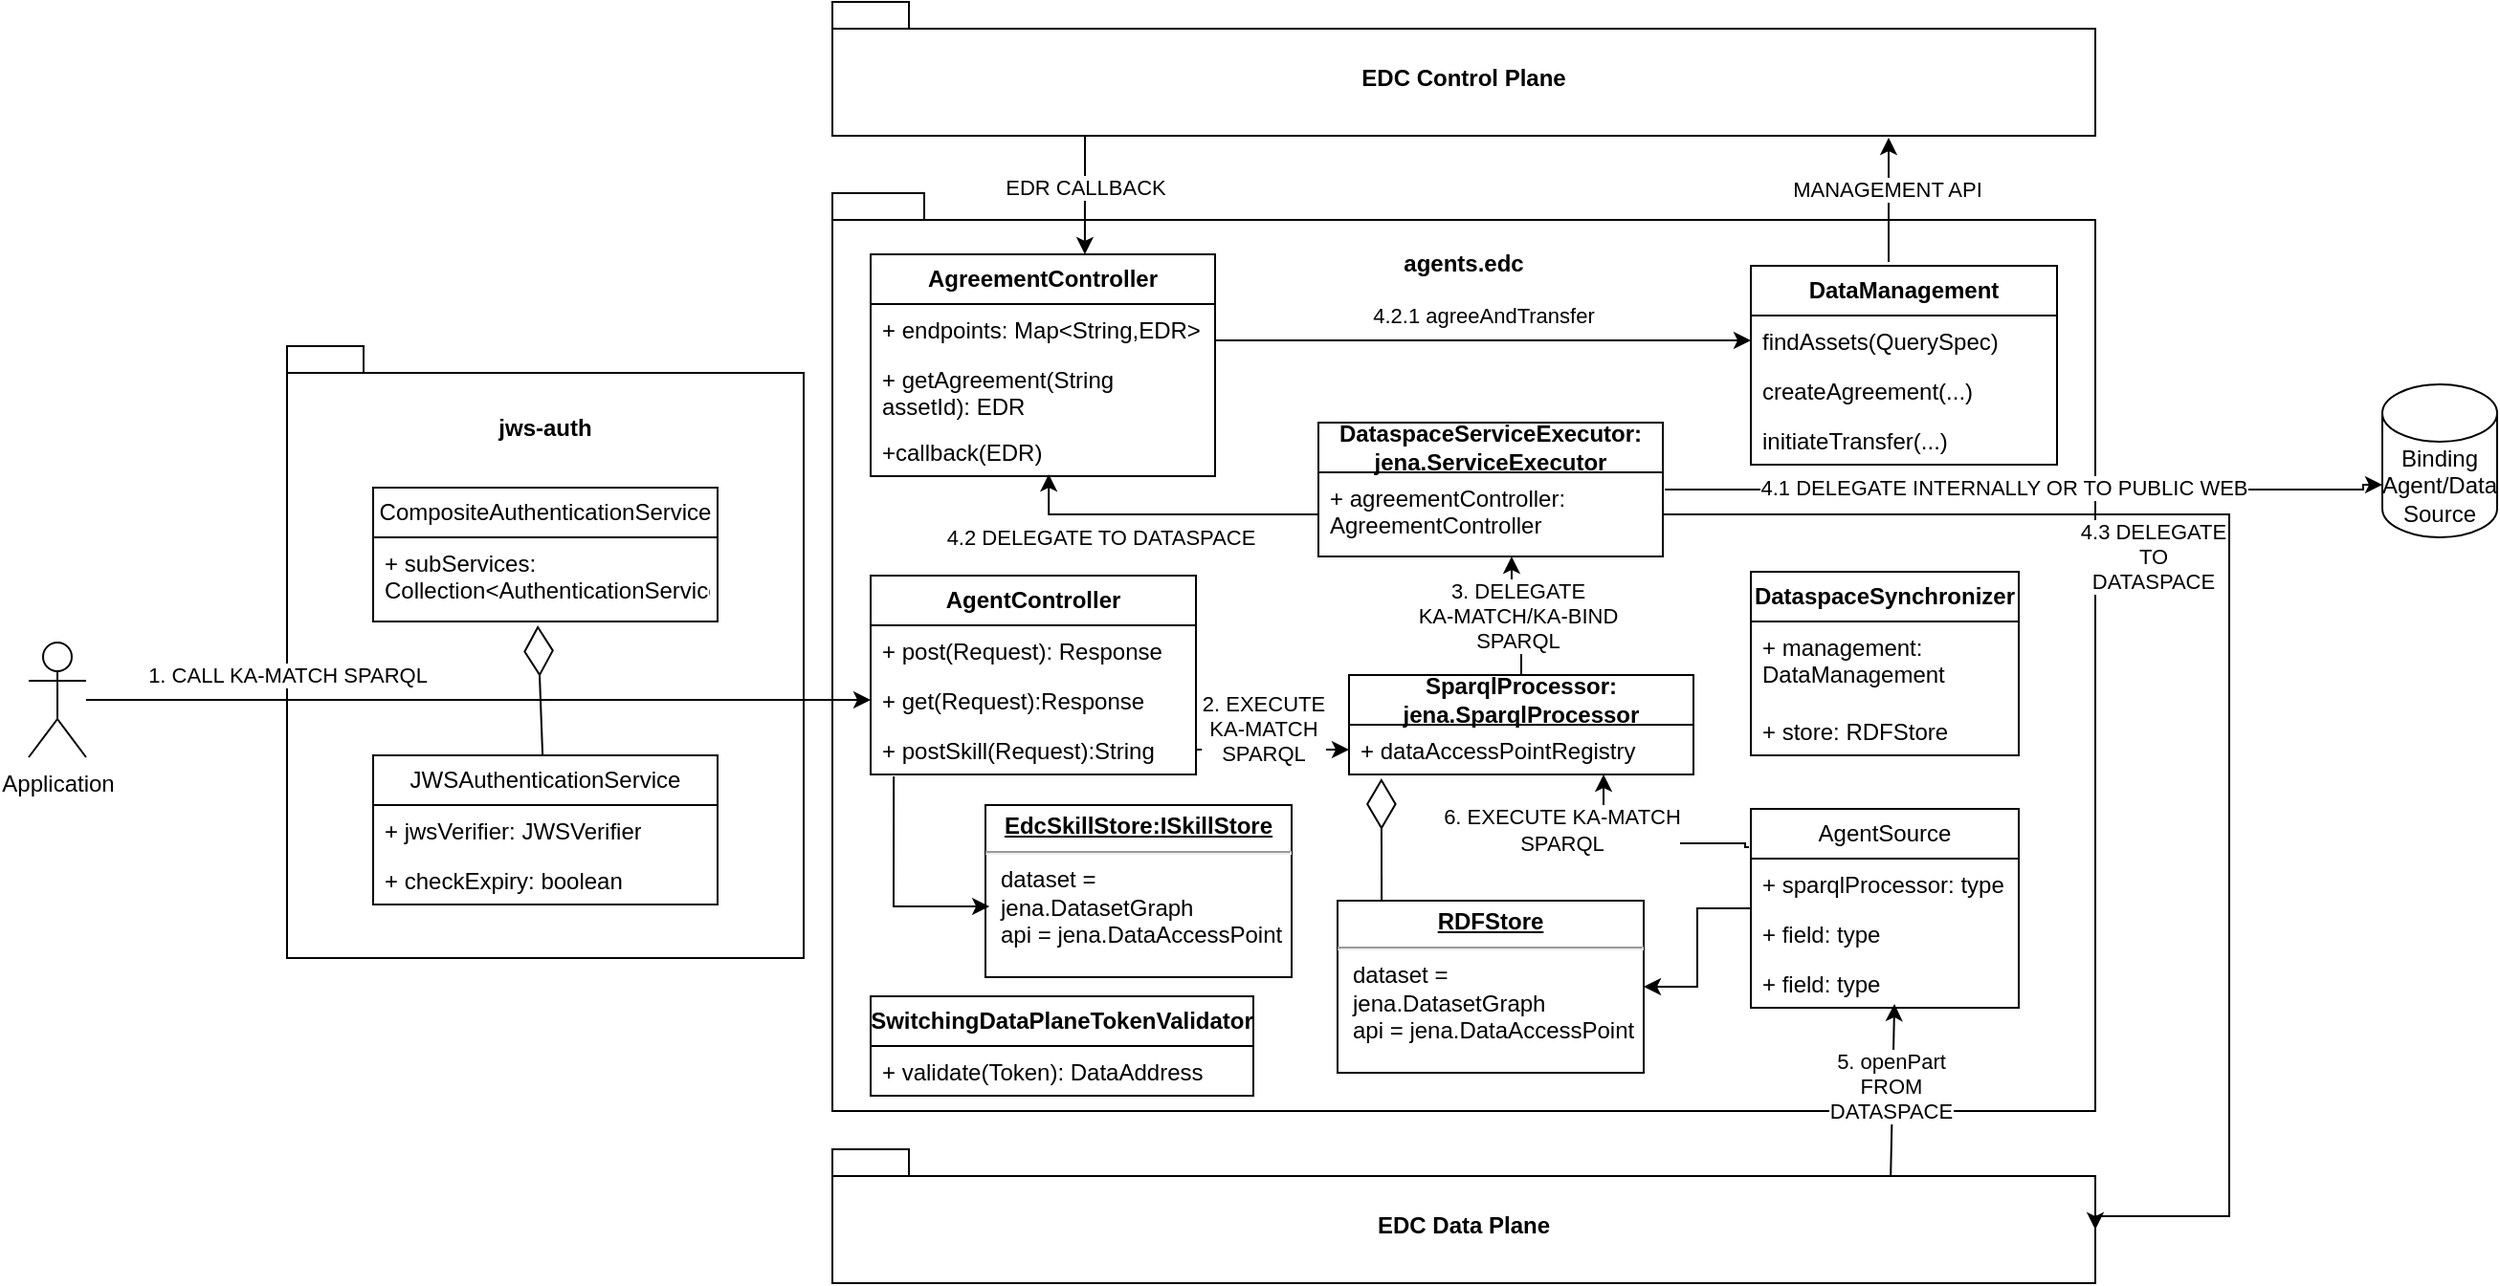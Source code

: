 <mxfile version="21.6.2" type="device">
  <diagram name="Seite-1" id="1SuMrVPNSVhRAulUD09D">
    <mxGraphModel dx="2261" dy="2060" grid="1" gridSize="10" guides="1" tooltips="1" connect="1" arrows="1" fold="1" page="1" pageScale="1" pageWidth="827" pageHeight="1169" math="0" shadow="0">
      <root>
        <mxCell id="0" />
        <mxCell id="1" parent="0" />
        <mxCell id="OMWh26QZF_3R59AXZ8th-39" value="agents.edc&lt;br&gt;&lt;br&gt;&lt;br&gt;&lt;br&gt;&lt;br&gt;&lt;br&gt;&lt;br&gt;&lt;br&gt;&lt;br&gt;&lt;br&gt;&lt;br&gt;&lt;br&gt;&lt;br&gt;&lt;br&gt;&lt;br&gt;&lt;br&gt;&lt;br&gt;&lt;br&gt;&lt;br&gt;&lt;br&gt;&lt;br&gt;&lt;br&gt;&lt;br&gt;&lt;br&gt;&lt;br&gt;&lt;br&gt;&lt;br&gt;&lt;br&gt;&lt;br&gt;&lt;br&gt;" style="shape=folder;fontStyle=1;spacingTop=10;tabWidth=40;tabHeight=14;tabPosition=left;html=1;whiteSpace=wrap;" vertex="1" parent="1">
          <mxGeometry x="70" y="30" width="660" height="480" as="geometry" />
        </mxCell>
        <mxCell id="OMWh26QZF_3R59AXZ8th-37" value="jws-auth&lt;br&gt;&lt;br&gt;&lt;br&gt;&lt;br&gt;&lt;br&gt;&lt;br&gt;&lt;br&gt;&lt;br&gt;&lt;br&gt;&lt;br&gt;&lt;br&gt;&lt;br&gt;&lt;br&gt;&lt;br&gt;&lt;br&gt;&lt;br&gt;&lt;br&gt;&lt;br&gt;" style="shape=folder;fontStyle=1;spacingTop=10;tabWidth=40;tabHeight=14;tabPosition=left;html=1;whiteSpace=wrap;" vertex="1" parent="1">
          <mxGeometry x="-215" y="110" width="270" height="320" as="geometry" />
        </mxCell>
        <mxCell id="OMWh26QZF_3R59AXZ8th-1" value="&lt;b&gt;AgentController&lt;/b&gt;" style="swimlane;fontStyle=0;childLayout=stackLayout;horizontal=1;startSize=26;fillColor=none;horizontalStack=0;resizeParent=1;resizeParentMax=0;resizeLast=0;collapsible=1;marginBottom=0;whiteSpace=wrap;html=1;" vertex="1" parent="1">
          <mxGeometry x="90" y="230" width="170" height="104" as="geometry" />
        </mxCell>
        <mxCell id="OMWh26QZF_3R59AXZ8th-2" value="+ post(Request): Response" style="text;strokeColor=none;fillColor=none;align=left;verticalAlign=top;spacingLeft=4;spacingRight=4;overflow=hidden;rotatable=0;points=[[0,0.5],[1,0.5]];portConstraint=eastwest;whiteSpace=wrap;html=1;" vertex="1" parent="OMWh26QZF_3R59AXZ8th-1">
          <mxGeometry y="26" width="170" height="26" as="geometry" />
        </mxCell>
        <mxCell id="OMWh26QZF_3R59AXZ8th-3" value="+ get(Request):Response" style="text;strokeColor=none;fillColor=none;align=left;verticalAlign=top;spacingLeft=4;spacingRight=4;overflow=hidden;rotatable=0;points=[[0,0.5],[1,0.5]];portConstraint=eastwest;whiteSpace=wrap;html=1;" vertex="1" parent="OMWh26QZF_3R59AXZ8th-1">
          <mxGeometry y="52" width="170" height="26" as="geometry" />
        </mxCell>
        <mxCell id="OMWh26QZF_3R59AXZ8th-4" value="+ postSkill(Request):String" style="text;strokeColor=none;fillColor=none;align=left;verticalAlign=top;spacingLeft=4;spacingRight=4;overflow=hidden;rotatable=0;points=[[0,0.5],[1,0.5]];portConstraint=eastwest;whiteSpace=wrap;html=1;" vertex="1" parent="OMWh26QZF_3R59AXZ8th-1">
          <mxGeometry y="78" width="170" height="26" as="geometry" />
        </mxCell>
        <mxCell id="OMWh26QZF_3R59AXZ8th-54" value="3. DELEGATE&lt;br&gt;KA-MATCH/KA-BIND&lt;br&gt;SPARQL" style="edgeStyle=orthogonalEdgeStyle;rounded=0;orthogonalLoop=1;jettySize=auto;html=1;exitX=0.5;exitY=0;exitDx=0;exitDy=0;entryX=0.561;entryY=1;entryDx=0;entryDy=0;entryPerimeter=0;" edge="1" parent="1" source="OMWh26QZF_3R59AXZ8th-5" target="OMWh26QZF_3R59AXZ8th-14">
          <mxGeometry relative="1" as="geometry" />
        </mxCell>
        <mxCell id="OMWh26QZF_3R59AXZ8th-5" value="&lt;b&gt;SparqlProcessor: jena.SparqlProcessor&lt;/b&gt;" style="swimlane;fontStyle=0;childLayout=stackLayout;horizontal=1;startSize=26;fillColor=none;horizontalStack=0;resizeParent=1;resizeParentMax=0;resizeLast=0;collapsible=1;marginBottom=0;whiteSpace=wrap;html=1;" vertex="1" parent="1">
          <mxGeometry x="340" y="282" width="180" height="52" as="geometry" />
        </mxCell>
        <mxCell id="OMWh26QZF_3R59AXZ8th-6" value="+ dataAccessPointRegistry" style="text;strokeColor=none;fillColor=none;align=left;verticalAlign=top;spacingLeft=4;spacingRight=4;overflow=hidden;rotatable=0;points=[[0,0.5],[1,0.5]];portConstraint=eastwest;whiteSpace=wrap;html=1;" vertex="1" parent="OMWh26QZF_3R59AXZ8th-5">
          <mxGeometry y="26" width="180" height="26" as="geometry" />
        </mxCell>
        <mxCell id="OMWh26QZF_3R59AXZ8th-13" value="&lt;b&gt;DataspaceServiceExecutor: jena.ServiceExecutor&lt;/b&gt;" style="swimlane;fontStyle=0;childLayout=stackLayout;horizontal=1;startSize=26;fillColor=none;horizontalStack=0;resizeParent=1;resizeParentMax=0;resizeLast=0;collapsible=1;marginBottom=0;whiteSpace=wrap;html=1;" vertex="1" parent="1">
          <mxGeometry x="324" y="150" width="180" height="70" as="geometry" />
        </mxCell>
        <mxCell id="OMWh26QZF_3R59AXZ8th-14" value="+ agreementController: AgreementController" style="text;strokeColor=none;fillColor=none;align=left;verticalAlign=top;spacingLeft=4;spacingRight=4;overflow=hidden;rotatable=0;points=[[0,0.5],[1,0.5]];portConstraint=eastwest;whiteSpace=wrap;html=1;" vertex="1" parent="OMWh26QZF_3R59AXZ8th-13">
          <mxGeometry y="26" width="180" height="44" as="geometry" />
        </mxCell>
        <mxCell id="OMWh26QZF_3R59AXZ8th-17" value="&lt;b&gt;DataManagement&lt;/b&gt;" style="swimlane;fontStyle=0;childLayout=stackLayout;horizontal=1;startSize=26;fillColor=none;horizontalStack=0;resizeParent=1;resizeParentMax=0;resizeLast=0;collapsible=1;marginBottom=0;whiteSpace=wrap;html=1;" vertex="1" parent="1">
          <mxGeometry x="550" y="68" width="160" height="104" as="geometry" />
        </mxCell>
        <mxCell id="OMWh26QZF_3R59AXZ8th-18" value="findAssets(QuerySpec)" style="text;strokeColor=none;fillColor=none;align=left;verticalAlign=top;spacingLeft=4;spacingRight=4;overflow=hidden;rotatable=0;points=[[0,0.5],[1,0.5]];portConstraint=eastwest;whiteSpace=wrap;html=1;" vertex="1" parent="OMWh26QZF_3R59AXZ8th-17">
          <mxGeometry y="26" width="160" height="26" as="geometry" />
        </mxCell>
        <mxCell id="OMWh26QZF_3R59AXZ8th-19" value="createAgreement(...)" style="text;strokeColor=none;fillColor=none;align=left;verticalAlign=top;spacingLeft=4;spacingRight=4;overflow=hidden;rotatable=0;points=[[0,0.5],[1,0.5]];portConstraint=eastwest;whiteSpace=wrap;html=1;" vertex="1" parent="OMWh26QZF_3R59AXZ8th-17">
          <mxGeometry y="52" width="160" height="26" as="geometry" />
        </mxCell>
        <mxCell id="OMWh26QZF_3R59AXZ8th-20" value="initiateTransfer(...)" style="text;strokeColor=none;fillColor=none;align=left;verticalAlign=top;spacingLeft=4;spacingRight=4;overflow=hidden;rotatable=0;points=[[0,0.5],[1,0.5]];portConstraint=eastwest;whiteSpace=wrap;html=1;" vertex="1" parent="OMWh26QZF_3R59AXZ8th-17">
          <mxGeometry y="78" width="160" height="26" as="geometry" />
        </mxCell>
        <mxCell id="OMWh26QZF_3R59AXZ8th-60" style="edgeStyle=orthogonalEdgeStyle;rounded=0;orthogonalLoop=1;jettySize=auto;html=1;exitX=0.45;exitY=-0.019;exitDx=0;exitDy=0;exitPerimeter=0;" edge="1" parent="1" source="OMWh26QZF_3R59AXZ8th-17">
          <mxGeometry relative="1" as="geometry">
            <mxPoint x="622" y="1" as="targetPoint" />
            <Array as="points">
              <mxPoint x="622" y="1" />
            </Array>
          </mxGeometry>
        </mxCell>
        <mxCell id="OMWh26QZF_3R59AXZ8th-63" value="MANAGEMENT API" style="edgeLabel;html=1;align=center;verticalAlign=middle;resizable=0;points=[];" vertex="1" connectable="0" parent="OMWh26QZF_3R59AXZ8th-60">
          <mxGeometry x="0.036" y="1" relative="1" as="geometry">
            <mxPoint y="-5" as="offset" />
          </mxGeometry>
        </mxCell>
        <mxCell id="OMWh26QZF_3R59AXZ8th-21" value="&lt;b&gt;AgreementController&lt;/b&gt;" style="swimlane;fontStyle=0;childLayout=stackLayout;horizontal=1;startSize=26;fillColor=none;horizontalStack=0;resizeParent=1;resizeParentMax=0;resizeLast=0;collapsible=1;marginBottom=0;whiteSpace=wrap;html=1;" vertex="1" parent="1">
          <mxGeometry x="90" y="62" width="180" height="116" as="geometry" />
        </mxCell>
        <mxCell id="OMWh26QZF_3R59AXZ8th-22" value="+ endpoints: Map&amp;lt;String,EDR&amp;gt;" style="text;strokeColor=none;fillColor=none;align=left;verticalAlign=top;spacingLeft=4;spacingRight=4;overflow=hidden;rotatable=0;points=[[0,0.5],[1,0.5]];portConstraint=eastwest;whiteSpace=wrap;html=1;" vertex="1" parent="OMWh26QZF_3R59AXZ8th-21">
          <mxGeometry y="26" width="180" height="26" as="geometry" />
        </mxCell>
        <mxCell id="OMWh26QZF_3R59AXZ8th-23" value="+ getAgreement(String assetId): EDR" style="text;strokeColor=none;fillColor=none;align=left;verticalAlign=top;spacingLeft=4;spacingRight=4;overflow=hidden;rotatable=0;points=[[0,0.5],[1,0.5]];portConstraint=eastwest;whiteSpace=wrap;html=1;" vertex="1" parent="OMWh26QZF_3R59AXZ8th-21">
          <mxGeometry y="52" width="180" height="38" as="geometry" />
        </mxCell>
        <mxCell id="OMWh26QZF_3R59AXZ8th-24" value="+callback(EDR)" style="text;strokeColor=none;fillColor=none;align=left;verticalAlign=top;spacingLeft=4;spacingRight=4;overflow=hidden;rotatable=0;points=[[0,0.5],[1,0.5]];portConstraint=eastwest;whiteSpace=wrap;html=1;" vertex="1" parent="OMWh26QZF_3R59AXZ8th-21">
          <mxGeometry y="90" width="180" height="26" as="geometry" />
        </mxCell>
        <mxCell id="OMWh26QZF_3R59AXZ8th-25" value="&lt;b&gt;SwitchingDataPlaneTokenValidator&lt;/b&gt;" style="swimlane;fontStyle=0;childLayout=stackLayout;horizontal=1;startSize=26;fillColor=none;horizontalStack=0;resizeParent=1;resizeParentMax=0;resizeLast=0;collapsible=1;marginBottom=0;whiteSpace=wrap;html=1;" vertex="1" parent="1">
          <mxGeometry x="90" y="450" width="200" height="52" as="geometry" />
        </mxCell>
        <mxCell id="OMWh26QZF_3R59AXZ8th-26" value="+ validate(Token): DataAddress" style="text;strokeColor=none;fillColor=none;align=left;verticalAlign=top;spacingLeft=4;spacingRight=4;overflow=hidden;rotatable=0;points=[[0,0.5],[1,0.5]];portConstraint=eastwest;whiteSpace=wrap;html=1;" vertex="1" parent="OMWh26QZF_3R59AXZ8th-25">
          <mxGeometry y="26" width="200" height="26" as="geometry" />
        </mxCell>
        <mxCell id="OMWh26QZF_3R59AXZ8th-29" value="CompositeAuthenticationService" style="swimlane;fontStyle=0;childLayout=stackLayout;horizontal=1;startSize=26;fillColor=none;horizontalStack=0;resizeParent=1;resizeParentMax=0;resizeLast=0;collapsible=1;marginBottom=0;whiteSpace=wrap;html=1;" vertex="1" parent="1">
          <mxGeometry x="-170" y="184" width="180" height="70" as="geometry" />
        </mxCell>
        <mxCell id="OMWh26QZF_3R59AXZ8th-30" value="+ subServices: Collection&amp;lt;AuthenticationService&amp;gt;" style="text;strokeColor=none;fillColor=none;align=left;verticalAlign=top;spacingLeft=4;spacingRight=4;overflow=hidden;rotatable=0;points=[[0,0.5],[1,0.5]];portConstraint=eastwest;whiteSpace=wrap;html=1;" vertex="1" parent="OMWh26QZF_3R59AXZ8th-29">
          <mxGeometry y="26" width="180" height="44" as="geometry" />
        </mxCell>
        <mxCell id="OMWh26QZF_3R59AXZ8th-33" value="JWSAuthenticationService" style="swimlane;fontStyle=0;childLayout=stackLayout;horizontal=1;startSize=26;fillColor=none;horizontalStack=0;resizeParent=1;resizeParentMax=0;resizeLast=0;collapsible=1;marginBottom=0;whiteSpace=wrap;html=1;" vertex="1" parent="1">
          <mxGeometry x="-170" y="324" width="180" height="78" as="geometry" />
        </mxCell>
        <mxCell id="OMWh26QZF_3R59AXZ8th-34" value="+ jwsVerifier: JWSVerifier" style="text;strokeColor=none;fillColor=none;align=left;verticalAlign=top;spacingLeft=4;spacingRight=4;overflow=hidden;rotatable=0;points=[[0,0.5],[1,0.5]];portConstraint=eastwest;whiteSpace=wrap;html=1;" vertex="1" parent="OMWh26QZF_3R59AXZ8th-33">
          <mxGeometry y="26" width="180" height="26" as="geometry" />
        </mxCell>
        <mxCell id="OMWh26QZF_3R59AXZ8th-35" value="+ checkExpiry: boolean" style="text;strokeColor=none;fillColor=none;align=left;verticalAlign=top;spacingLeft=4;spacingRight=4;overflow=hidden;rotatable=0;points=[[0,0.5],[1,0.5]];portConstraint=eastwest;whiteSpace=wrap;html=1;" vertex="1" parent="OMWh26QZF_3R59AXZ8th-33">
          <mxGeometry y="52" width="180" height="26" as="geometry" />
        </mxCell>
        <mxCell id="OMWh26QZF_3R59AXZ8th-38" value="" style="endArrow=diamondThin;endFill=0;endSize=24;html=1;rounded=0;entryX=0.478;entryY=1.045;entryDx=0;entryDy=0;entryPerimeter=0;" edge="1" parent="1" source="OMWh26QZF_3R59AXZ8th-33" target="OMWh26QZF_3R59AXZ8th-30">
          <mxGeometry width="160" relative="1" as="geometry">
            <mxPoint x="360" y="420" as="sourcePoint" />
            <mxPoint x="520" y="420" as="targetPoint" />
          </mxGeometry>
        </mxCell>
        <mxCell id="OMWh26QZF_3R59AXZ8th-40" value="&lt;p style=&quot;margin:0px;margin-top:4px;text-align:center;text-decoration:underline;&quot;&gt;&lt;b&gt;RDFStore&lt;/b&gt;&lt;/p&gt;&lt;hr&gt;&lt;p style=&quot;margin:0px;margin-left:8px;&quot;&gt;dataset = jena.DatasetGraph&lt;br&gt;api = jena.DataAccessPoint&lt;br&gt;&lt;/p&gt;" style="verticalAlign=top;align=left;overflow=fill;fontSize=12;fontFamily=Helvetica;html=1;whiteSpace=wrap;" vertex="1" parent="1">
          <mxGeometry x="334" y="400" width="160" height="90" as="geometry" />
        </mxCell>
        <mxCell id="OMWh26QZF_3R59AXZ8th-41" value="&lt;b&gt;DataspaceSynchronizer&lt;/b&gt;" style="swimlane;fontStyle=0;childLayout=stackLayout;horizontal=1;startSize=26;fillColor=none;horizontalStack=0;resizeParent=1;resizeParentMax=0;resizeLast=0;collapsible=1;marginBottom=0;whiteSpace=wrap;html=1;" vertex="1" parent="1">
          <mxGeometry x="550" y="228" width="140" height="96" as="geometry" />
        </mxCell>
        <mxCell id="OMWh26QZF_3R59AXZ8th-42" value="+ management: DataManagement" style="text;strokeColor=none;fillColor=none;align=left;verticalAlign=top;spacingLeft=4;spacingRight=4;overflow=hidden;rotatable=0;points=[[0,0.5],[1,0.5]];portConstraint=eastwest;whiteSpace=wrap;html=1;" vertex="1" parent="OMWh26QZF_3R59AXZ8th-41">
          <mxGeometry y="26" width="140" height="44" as="geometry" />
        </mxCell>
        <mxCell id="OMWh26QZF_3R59AXZ8th-43" value="+ store: RDFStore" style="text;strokeColor=none;fillColor=none;align=left;verticalAlign=top;spacingLeft=4;spacingRight=4;overflow=hidden;rotatable=0;points=[[0,0.5],[1,0.5]];portConstraint=eastwest;whiteSpace=wrap;html=1;" vertex="1" parent="OMWh26QZF_3R59AXZ8th-41">
          <mxGeometry y="70" width="140" height="26" as="geometry" />
        </mxCell>
        <mxCell id="OMWh26QZF_3R59AXZ8th-45" value="&lt;p style=&quot;margin:0px;margin-top:4px;text-align:center;text-decoration:underline;&quot;&gt;&lt;b&gt;EdcSkillStore:ISkillStore&lt;/b&gt;&lt;/p&gt;&lt;hr&gt;&lt;p style=&quot;margin:0px;margin-left:8px;&quot;&gt;dataset = jena.DatasetGraph&lt;br&gt;api = jena.DataAccessPoint&lt;br&gt;&lt;/p&gt;" style="verticalAlign=top;align=left;overflow=fill;fontSize=12;fontFamily=Helvetica;html=1;whiteSpace=wrap;" vertex="1" parent="1">
          <mxGeometry x="150" y="350" width="160" height="90" as="geometry" />
        </mxCell>
        <mxCell id="OMWh26QZF_3R59AXZ8th-61" style="edgeStyle=orthogonalEdgeStyle;rounded=0;orthogonalLoop=1;jettySize=auto;html=1;entryX=0.622;entryY=0;entryDx=0;entryDy=0;entryPerimeter=0;exitX=0.2;exitY=0.986;exitDx=0;exitDy=0;exitPerimeter=0;" edge="1" parent="1" source="OMWh26QZF_3R59AXZ8th-46" target="OMWh26QZF_3R59AXZ8th-21">
          <mxGeometry relative="1" as="geometry" />
        </mxCell>
        <mxCell id="OMWh26QZF_3R59AXZ8th-62" value="EDR CALLBACK" style="edgeLabel;html=1;align=center;verticalAlign=middle;resizable=0;points=[];" vertex="1" connectable="0" parent="OMWh26QZF_3R59AXZ8th-61">
          <mxGeometry x="-0.112" relative="1" as="geometry">
            <mxPoint as="offset" />
          </mxGeometry>
        </mxCell>
        <mxCell id="OMWh26QZF_3R59AXZ8th-46" value="EDC Control Plane" style="shape=folder;fontStyle=1;spacingTop=10;tabWidth=40;tabHeight=14;tabPosition=left;html=1;whiteSpace=wrap;" vertex="1" parent="1">
          <mxGeometry x="70" y="-70" width="660" height="70" as="geometry" />
        </mxCell>
        <mxCell id="OMWh26QZF_3R59AXZ8th-47" value="EDC Data Plane" style="shape=folder;fontStyle=1;spacingTop=10;tabWidth=40;tabHeight=14;tabPosition=left;html=1;whiteSpace=wrap;" vertex="1" parent="1">
          <mxGeometry x="70" y="530" width="660" height="70" as="geometry" />
        </mxCell>
        <mxCell id="OMWh26QZF_3R59AXZ8th-49" style="edgeStyle=orthogonalEdgeStyle;rounded=0;orthogonalLoop=1;jettySize=auto;html=1;entryX=0;entryY=0.5;entryDx=0;entryDy=0;" edge="1" parent="1" source="OMWh26QZF_3R59AXZ8th-48" target="OMWh26QZF_3R59AXZ8th-3">
          <mxGeometry relative="1" as="geometry" />
        </mxCell>
        <mxCell id="OMWh26QZF_3R59AXZ8th-50" value="1. CALL KA-MATCH SPARQL" style="edgeLabel;html=1;align=center;verticalAlign=middle;resizable=0;points=[];" vertex="1" connectable="0" parent="OMWh26QZF_3R59AXZ8th-49">
          <mxGeometry x="-0.293" relative="1" as="geometry">
            <mxPoint x="-40" y="-13" as="offset" />
          </mxGeometry>
        </mxCell>
        <mxCell id="OMWh26QZF_3R59AXZ8th-48" value="Application" style="shape=umlActor;verticalLabelPosition=bottom;verticalAlign=top;html=1;" vertex="1" parent="1">
          <mxGeometry x="-350" y="265" width="30" height="60" as="geometry" />
        </mxCell>
        <mxCell id="OMWh26QZF_3R59AXZ8th-51" style="edgeStyle=orthogonalEdgeStyle;rounded=0;orthogonalLoop=1;jettySize=auto;html=1;" edge="1" parent="1" source="OMWh26QZF_3R59AXZ8th-4" target="OMWh26QZF_3R59AXZ8th-6">
          <mxGeometry relative="1" as="geometry" />
        </mxCell>
        <mxCell id="OMWh26QZF_3R59AXZ8th-52" value="2. EXECUTE&lt;br&gt;KA-MATCH&lt;br&gt;SPARQL" style="edgeLabel;html=1;align=center;verticalAlign=middle;resizable=0;points=[];" vertex="1" connectable="0" parent="OMWh26QZF_3R59AXZ8th-51">
          <mxGeometry x="-0.265" y="-2" relative="1" as="geometry">
            <mxPoint x="5" y="-13" as="offset" />
          </mxGeometry>
        </mxCell>
        <mxCell id="OMWh26QZF_3R59AXZ8th-70" style="edgeStyle=orthogonalEdgeStyle;rounded=0;orthogonalLoop=1;jettySize=auto;html=1;entryX=0.739;entryY=1;entryDx=0;entryDy=0;entryPerimeter=0;exitX=-0.007;exitY=0.192;exitDx=0;exitDy=0;exitPerimeter=0;" edge="1" parent="1" source="OMWh26QZF_3R59AXZ8th-9" target="OMWh26QZF_3R59AXZ8th-6">
          <mxGeometry relative="1" as="geometry">
            <Array as="points">
              <mxPoint x="547" y="372" />
              <mxPoint x="547" y="370" />
              <mxPoint x="473" y="370" />
            </Array>
          </mxGeometry>
        </mxCell>
        <mxCell id="OMWh26QZF_3R59AXZ8th-71" value="6. EXECUTE KA-MATCH&lt;br&gt;SPARQL" style="edgeLabel;html=1;align=center;verticalAlign=middle;resizable=0;points=[];" vertex="1" connectable="0" parent="OMWh26QZF_3R59AXZ8th-70">
          <mxGeometry x="0.295" y="-2" relative="1" as="geometry">
            <mxPoint x="-26" y="-5" as="offset" />
          </mxGeometry>
        </mxCell>
        <mxCell id="OMWh26QZF_3R59AXZ8th-72" value="" style="edgeStyle=orthogonalEdgeStyle;rounded=0;orthogonalLoop=1;jettySize=auto;html=1;" edge="1" parent="1" source="OMWh26QZF_3R59AXZ8th-9" target="OMWh26QZF_3R59AXZ8th-40">
          <mxGeometry relative="1" as="geometry" />
        </mxCell>
        <mxCell id="OMWh26QZF_3R59AXZ8th-9" value="AgentSource" style="swimlane;fontStyle=0;childLayout=stackLayout;horizontal=1;startSize=26;fillColor=none;horizontalStack=0;resizeParent=1;resizeParentMax=0;resizeLast=0;collapsible=1;marginBottom=0;whiteSpace=wrap;html=1;" vertex="1" parent="1">
          <mxGeometry x="550" y="352" width="140" height="104" as="geometry" />
        </mxCell>
        <mxCell id="OMWh26QZF_3R59AXZ8th-10" value="+ sparqlProcessor: type" style="text;strokeColor=none;fillColor=none;align=left;verticalAlign=top;spacingLeft=4;spacingRight=4;overflow=hidden;rotatable=0;points=[[0,0.5],[1,0.5]];portConstraint=eastwest;whiteSpace=wrap;html=1;" vertex="1" parent="OMWh26QZF_3R59AXZ8th-9">
          <mxGeometry y="26" width="140" height="26" as="geometry" />
        </mxCell>
        <mxCell id="OMWh26QZF_3R59AXZ8th-11" value="+ field: type" style="text;strokeColor=none;fillColor=none;align=left;verticalAlign=top;spacingLeft=4;spacingRight=4;overflow=hidden;rotatable=0;points=[[0,0.5],[1,0.5]];portConstraint=eastwest;whiteSpace=wrap;html=1;" vertex="1" parent="OMWh26QZF_3R59AXZ8th-9">
          <mxGeometry y="52" width="140" height="26" as="geometry" />
        </mxCell>
        <mxCell id="OMWh26QZF_3R59AXZ8th-12" value="+ field: type" style="text;strokeColor=none;fillColor=none;align=left;verticalAlign=top;spacingLeft=4;spacingRight=4;overflow=hidden;rotatable=0;points=[[0,0.5],[1,0.5]];portConstraint=eastwest;whiteSpace=wrap;html=1;" vertex="1" parent="OMWh26QZF_3R59AXZ8th-9">
          <mxGeometry y="78" width="140" height="26" as="geometry" />
        </mxCell>
        <mxCell id="OMWh26QZF_3R59AXZ8th-53" value="" style="endArrow=classic;html=1;rounded=0;exitX=0.071;exitY=1.038;exitDx=0;exitDy=0;exitPerimeter=0;entryX=0.013;entryY=0.589;entryDx=0;entryDy=0;entryPerimeter=0;" edge="1" parent="1" source="OMWh26QZF_3R59AXZ8th-4" target="OMWh26QZF_3R59AXZ8th-45">
          <mxGeometry width="50" height="50" relative="1" as="geometry">
            <mxPoint x="310" y="380" as="sourcePoint" />
            <mxPoint x="360" y="330" as="targetPoint" />
            <Array as="points">
              <mxPoint x="102" y="403" />
            </Array>
          </mxGeometry>
        </mxCell>
        <mxCell id="OMWh26QZF_3R59AXZ8th-55" value="Binding Agent/Data Source" style="shape=cylinder3;whiteSpace=wrap;html=1;boundedLbl=1;backgroundOutline=1;size=15;" vertex="1" parent="1">
          <mxGeometry x="880" y="130" width="60" height="80" as="geometry" />
        </mxCell>
        <mxCell id="OMWh26QZF_3R59AXZ8th-56" style="edgeStyle=orthogonalEdgeStyle;rounded=0;orthogonalLoop=1;jettySize=auto;html=1;entryX=0;entryY=0;entryDx=0;entryDy=52.5;entryPerimeter=0;exitX=1.006;exitY=0.205;exitDx=0;exitDy=0;exitPerimeter=0;" edge="1" parent="1" source="OMWh26QZF_3R59AXZ8th-14" target="OMWh26QZF_3R59AXZ8th-55">
          <mxGeometry relative="1" as="geometry">
            <Array as="points">
              <mxPoint x="870" y="185" />
            </Array>
          </mxGeometry>
        </mxCell>
        <mxCell id="OMWh26QZF_3R59AXZ8th-57" value="4.1 DELEGATE INTERNALLY OR TO PUBLIC WEB" style="edgeLabel;html=1;align=center;verticalAlign=middle;resizable=0;points=[];" vertex="1" connectable="0" parent="OMWh26QZF_3R59AXZ8th-56">
          <mxGeometry x="-0.286" relative="1" as="geometry">
            <mxPoint x="42" y="-1" as="offset" />
          </mxGeometry>
        </mxCell>
        <mxCell id="OMWh26QZF_3R59AXZ8th-58" style="edgeStyle=orthogonalEdgeStyle;rounded=0;orthogonalLoop=1;jettySize=auto;html=1;entryX=0.517;entryY=0.962;entryDx=0;entryDy=0;entryPerimeter=0;" edge="1" parent="1" source="OMWh26QZF_3R59AXZ8th-14" target="OMWh26QZF_3R59AXZ8th-24">
          <mxGeometry relative="1" as="geometry" />
        </mxCell>
        <mxCell id="OMWh26QZF_3R59AXZ8th-59" value="4.2 DELEGATE TO DATASPACE" style="edgeLabel;html=1;align=center;verticalAlign=middle;resizable=0;points=[];" vertex="1" connectable="0" parent="OMWh26QZF_3R59AXZ8th-58">
          <mxGeometry x="0.298" y="1" relative="1" as="geometry">
            <mxPoint x="-9" y="11" as="offset" />
          </mxGeometry>
        </mxCell>
        <mxCell id="OMWh26QZF_3R59AXZ8th-64" style="edgeStyle=orthogonalEdgeStyle;rounded=0;orthogonalLoop=1;jettySize=auto;html=1;entryX=0;entryY=0.5;entryDx=0;entryDy=0;" edge="1" parent="1" target="OMWh26QZF_3R59AXZ8th-18">
          <mxGeometry relative="1" as="geometry">
            <mxPoint x="270" y="107" as="sourcePoint" />
            <Array as="points">
              <mxPoint x="480" y="107" />
              <mxPoint x="480" y="107" />
            </Array>
          </mxGeometry>
        </mxCell>
        <mxCell id="OMWh26QZF_3R59AXZ8th-68" value="4.2.1 agreeAndTransfer" style="edgeLabel;html=1;align=center;verticalAlign=middle;resizable=0;points=[];" vertex="1" connectable="0" parent="OMWh26QZF_3R59AXZ8th-64">
          <mxGeometry x="-0.286" y="1" relative="1" as="geometry">
            <mxPoint x="40" y="-12" as="offset" />
          </mxGeometry>
        </mxCell>
        <mxCell id="OMWh26QZF_3R59AXZ8th-65" value="" style="endArrow=classic;html=1;rounded=0;exitX=0.838;exitY=0.2;exitDx=0;exitDy=0;exitPerimeter=0;entryX=0.536;entryY=0.923;entryDx=0;entryDy=0;entryPerimeter=0;" edge="1" parent="1" source="OMWh26QZF_3R59AXZ8th-47" target="OMWh26QZF_3R59AXZ8th-12">
          <mxGeometry width="50" height="50" relative="1" as="geometry">
            <mxPoint x="250" y="370" as="sourcePoint" />
            <mxPoint x="300" y="320" as="targetPoint" />
          </mxGeometry>
        </mxCell>
        <mxCell id="OMWh26QZF_3R59AXZ8th-66" value="5. openPart&lt;br&gt;FROM&lt;br&gt;DATASPACE" style="edgeLabel;html=1;align=center;verticalAlign=middle;resizable=0;points=[];" vertex="1" connectable="0" parent="OMWh26QZF_3R59AXZ8th-65">
          <mxGeometry x="0.044" y="1" relative="1" as="geometry">
            <mxPoint as="offset" />
          </mxGeometry>
        </mxCell>
        <mxCell id="OMWh26QZF_3R59AXZ8th-67" value="" style="endArrow=diamondThin;endFill=0;endSize=24;html=1;rounded=0;entryX=0.094;entryY=1.077;entryDx=0;entryDy=0;entryPerimeter=0;exitX=0.144;exitY=0;exitDx=0;exitDy=0;exitPerimeter=0;" edge="1" parent="1" source="OMWh26QZF_3R59AXZ8th-40" target="OMWh26QZF_3R59AXZ8th-6">
          <mxGeometry x="-0.127" width="160" relative="1" as="geometry">
            <mxPoint x="190" y="350" as="sourcePoint" />
            <mxPoint x="350" y="350" as="targetPoint" />
            <Array as="points" />
            <mxPoint as="offset" />
          </mxGeometry>
        </mxCell>
        <mxCell id="OMWh26QZF_3R59AXZ8th-69" value="4.3 DELEGATE &lt;br&gt;TO &lt;br&gt;DATASPACE" style="edgeStyle=orthogonalEdgeStyle;rounded=0;orthogonalLoop=1;jettySize=auto;html=1;entryX=0;entryY=0;entryDx=660;entryDy=42;entryPerimeter=0;" edge="1" parent="1" source="OMWh26QZF_3R59AXZ8th-14" target="OMWh26QZF_3R59AXZ8th-47">
          <mxGeometry x="-0.308" y="-22" relative="1" as="geometry">
            <mxPoint x="530" y="544" as="targetPoint" />
            <Array as="points">
              <mxPoint x="800" y="198" />
              <mxPoint x="800" y="565" />
              <mxPoint x="730" y="565" />
            </Array>
            <mxPoint as="offset" />
          </mxGeometry>
        </mxCell>
      </root>
    </mxGraphModel>
  </diagram>
</mxfile>
